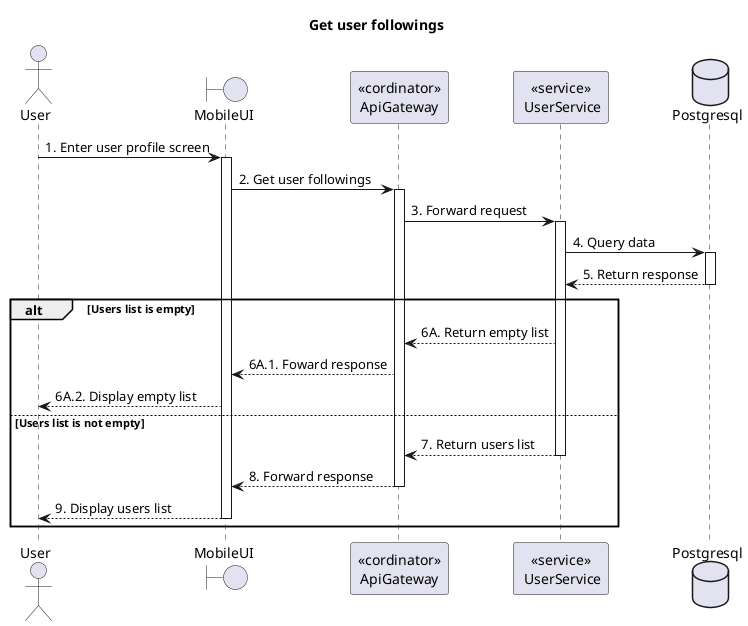 @startuml Sequence
title "Get user followings"
' Style section
<style>
  sequenceDiagram {
    reference {
      BackGroundColor white
    }
}
</style>

actor User
boundary MobileUI
participant "<<cordinator>>\nApiGateway" as ApiGateway
participant "<<service>>\n UserService" as UserService
database Postgresql

User -> MobileUI ++: 1. Enter user profile screen

MobileUI -> ApiGateway ++: 2. Get user followings
ApiGateway -> UserService ++: 3. Forward request
UserService -> Postgresql ++: 4. Query data
UserService <-- Postgresql--: 5. Return response

alt Users list is empty
    ApiGateway <-- UserService: 6A. Return empty list
    MobileUI <-- ApiGateway: 6A.1. Foward response
    User <-- MobileUI: 6A.2. Display empty list
else Users list is not empty
    ApiGateway <-- UserService--: 7. Return users list
    MobileUI <-- ApiGateway--: 8. Forward response
    User <-- MobileUI--: 9. Display users list
end alt

@enduml